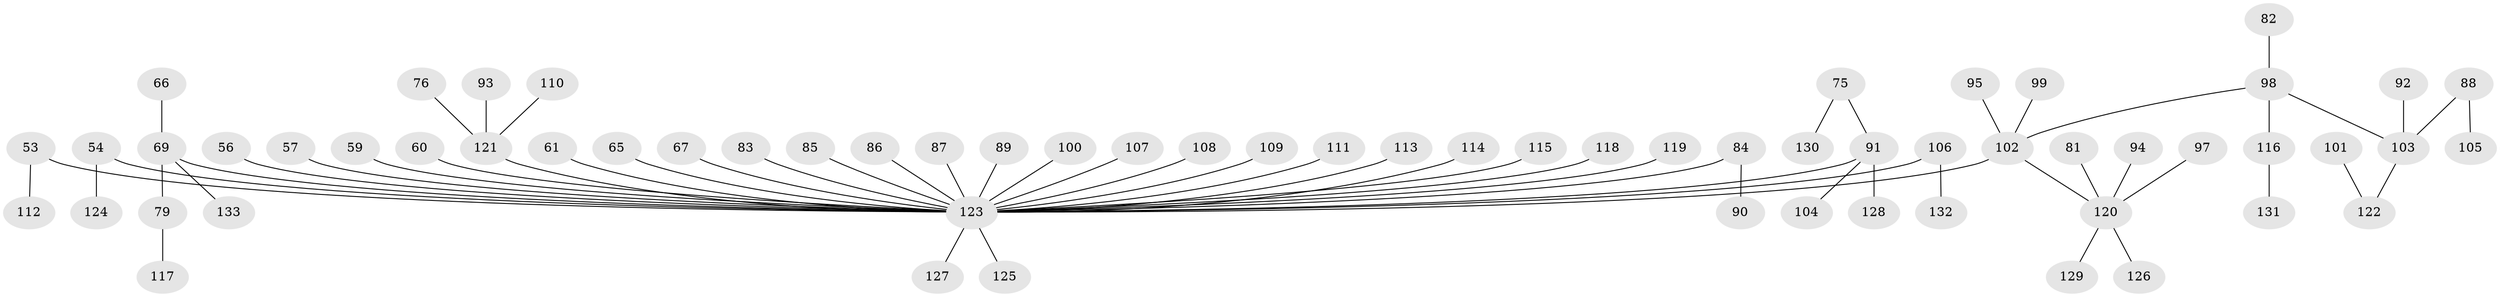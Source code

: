 // original degree distribution, {8: 0.007518796992481203, 5: 0.03759398496240601, 3: 0.10526315789473684, 7: 0.007518796992481203, 9: 0.007518796992481203, 2: 0.2556390977443609, 6: 0.015037593984962405, 1: 0.518796992481203, 4: 0.045112781954887216}
// Generated by graph-tools (version 1.1) at 2025/53/03/09/25 04:53:26]
// undirected, 66 vertices, 65 edges
graph export_dot {
graph [start="1"]
  node [color=gray90,style=filled];
  53;
  54;
  56;
  57;
  59;
  60;
  61;
  65;
  66;
  67;
  69 [super="+43+46+58"];
  75;
  76;
  79;
  81;
  82;
  83;
  84;
  85;
  86;
  87;
  88 [super="+30+78"];
  89;
  90;
  91 [super="+39+63+68"];
  92;
  93;
  94;
  95;
  97;
  98 [super="+50+51"];
  99;
  100;
  101;
  102 [super="+2+9"];
  103 [super="+21"];
  104;
  105;
  106;
  107;
  108;
  109;
  110;
  111;
  112;
  113;
  114;
  115;
  116;
  117;
  118;
  119;
  120 [super="+5+71+62+77+73+96"];
  121 [super="+72"];
  122 [super="+29"];
  123 [super="+14+80+64+44+42+45+74+36+48+47+37+55+40"];
  124;
  125;
  126;
  127;
  128;
  129;
  130;
  131;
  132;
  133;
  53 -- 112;
  53 -- 123;
  54 -- 124;
  54 -- 123;
  56 -- 123;
  57 -- 123;
  59 -- 123;
  60 -- 123;
  61 -- 123;
  65 -- 123;
  66 -- 69;
  67 -- 123;
  69 -- 79;
  69 -- 123;
  69 -- 133;
  75 -- 130;
  75 -- 91;
  76 -- 121;
  79 -- 117;
  81 -- 120;
  82 -- 98;
  83 -- 123;
  84 -- 90;
  84 -- 123;
  85 -- 123;
  86 -- 123;
  87 -- 123;
  88 -- 105;
  88 -- 103;
  89 -- 123;
  91 -- 104;
  91 -- 128;
  91 -- 123;
  92 -- 103;
  93 -- 121;
  94 -- 120;
  95 -- 102;
  97 -- 120;
  98 -- 116;
  98 -- 102;
  98 -- 103;
  99 -- 102;
  100 -- 123;
  101 -- 122;
  102 -- 120;
  102 -- 123;
  103 -- 122;
  106 -- 132;
  106 -- 123;
  107 -- 123;
  108 -- 123;
  109 -- 123;
  110 -- 121;
  111 -- 123;
  113 -- 123;
  114 -- 123;
  115 -- 123;
  116 -- 131;
  118 -- 123;
  119 -- 123;
  120 -- 126;
  120 -- 129;
  121 -- 123;
  123 -- 125;
  123 -- 127;
}
